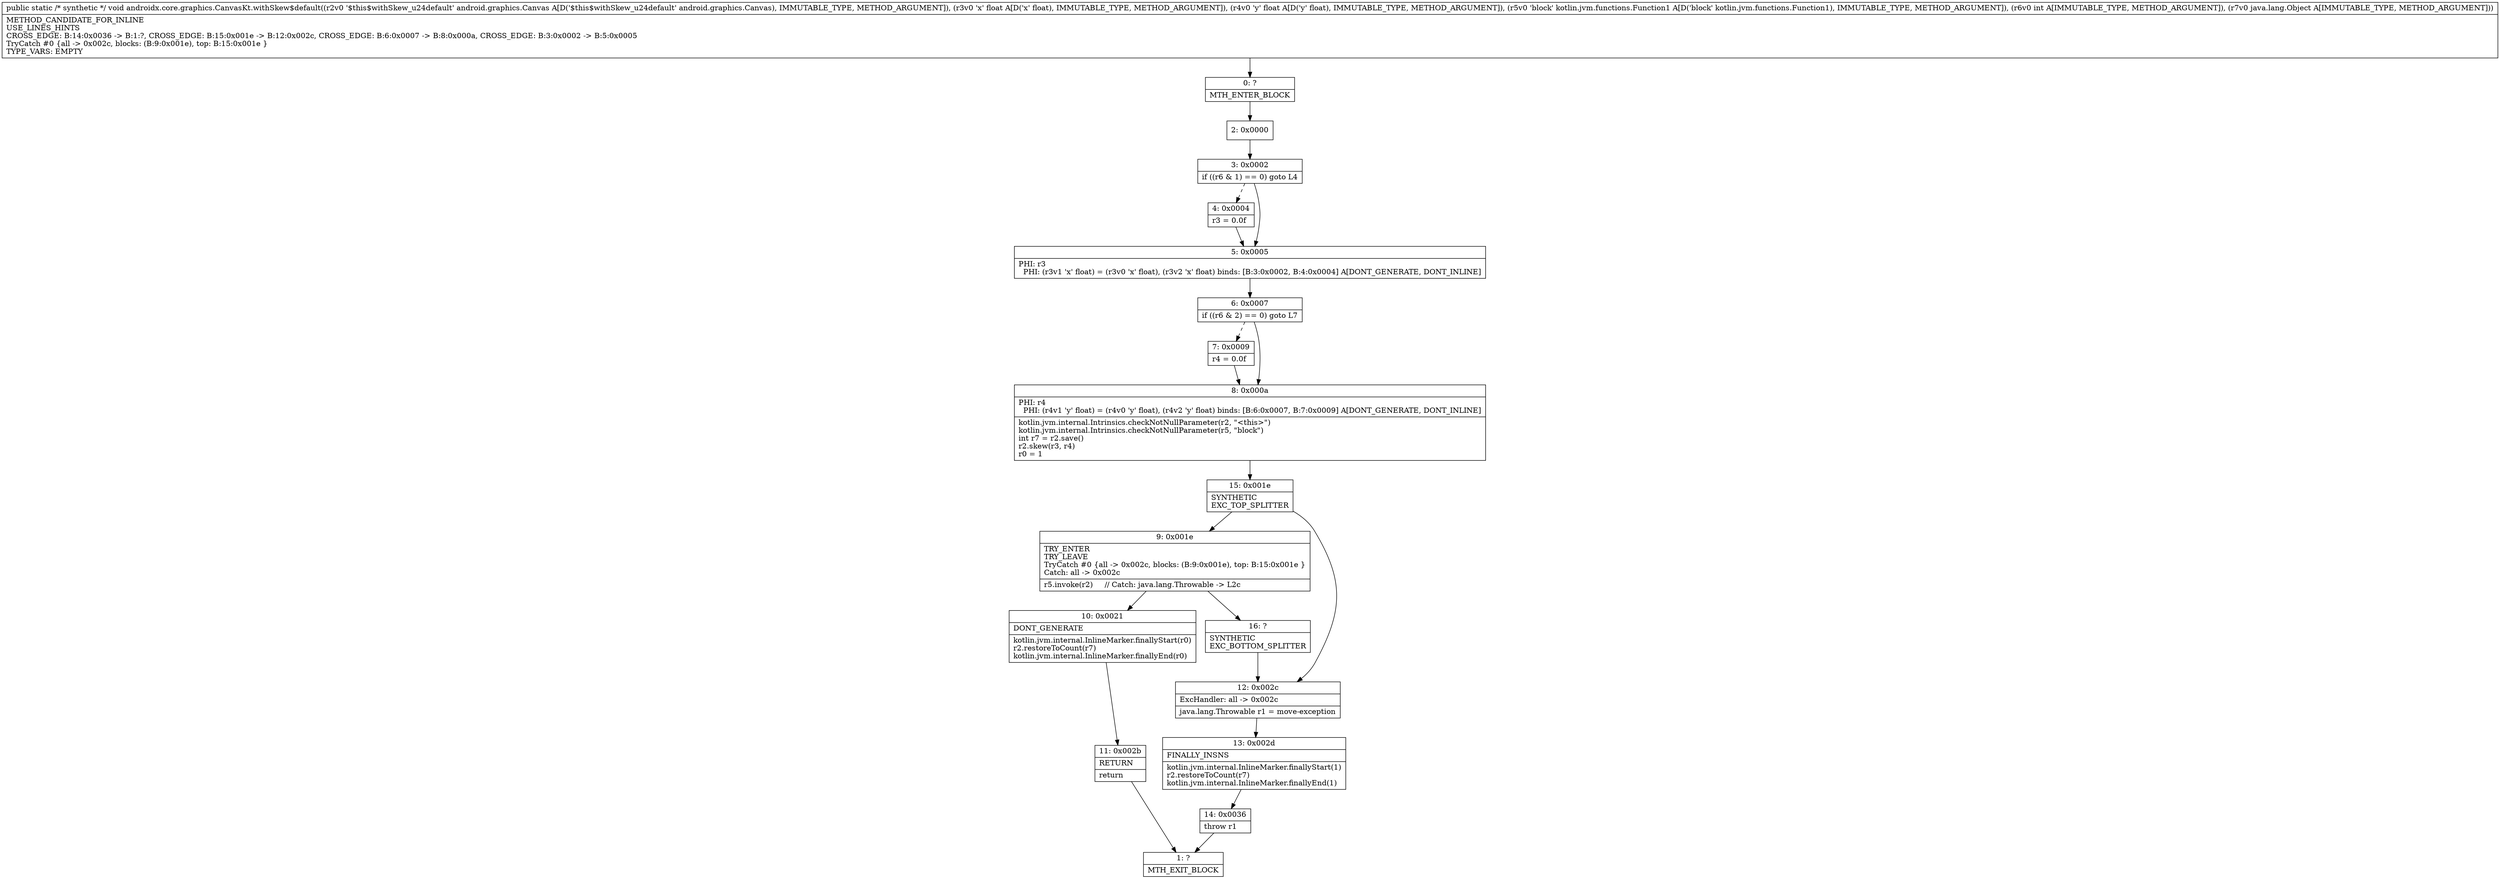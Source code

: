 digraph "CFG forandroidx.core.graphics.CanvasKt.withSkew$default(Landroid\/graphics\/Canvas;FFLkotlin\/jvm\/functions\/Function1;ILjava\/lang\/Object;)V" {
Node_0 [shape=record,label="{0\:\ ?|MTH_ENTER_BLOCK\l}"];
Node_2 [shape=record,label="{2\:\ 0x0000}"];
Node_3 [shape=record,label="{3\:\ 0x0002|if ((r6 & 1) == 0) goto L4\l}"];
Node_4 [shape=record,label="{4\:\ 0x0004|r3 = 0.0f\l}"];
Node_5 [shape=record,label="{5\:\ 0x0005|PHI: r3 \l  PHI: (r3v1 'x' float) = (r3v0 'x' float), (r3v2 'x' float) binds: [B:3:0x0002, B:4:0x0004] A[DONT_GENERATE, DONT_INLINE]\l}"];
Node_6 [shape=record,label="{6\:\ 0x0007|if ((r6 & 2) == 0) goto L7\l}"];
Node_7 [shape=record,label="{7\:\ 0x0009|r4 = 0.0f\l}"];
Node_8 [shape=record,label="{8\:\ 0x000a|PHI: r4 \l  PHI: (r4v1 'y' float) = (r4v0 'y' float), (r4v2 'y' float) binds: [B:6:0x0007, B:7:0x0009] A[DONT_GENERATE, DONT_INLINE]\l|kotlin.jvm.internal.Intrinsics.checkNotNullParameter(r2, \"\<this\>\")\lkotlin.jvm.internal.Intrinsics.checkNotNullParameter(r5, \"block\")\lint r7 = r2.save()\lr2.skew(r3, r4)\lr0 = 1\l}"];
Node_15 [shape=record,label="{15\:\ 0x001e|SYNTHETIC\lEXC_TOP_SPLITTER\l}"];
Node_9 [shape=record,label="{9\:\ 0x001e|TRY_ENTER\lTRY_LEAVE\lTryCatch #0 \{all \-\> 0x002c, blocks: (B:9:0x001e), top: B:15:0x001e \}\lCatch: all \-\> 0x002c\l|r5.invoke(r2)     \/\/ Catch: java.lang.Throwable \-\> L2c\l}"];
Node_10 [shape=record,label="{10\:\ 0x0021|DONT_GENERATE\l|kotlin.jvm.internal.InlineMarker.finallyStart(r0)\lr2.restoreToCount(r7)\lkotlin.jvm.internal.InlineMarker.finallyEnd(r0)\l}"];
Node_11 [shape=record,label="{11\:\ 0x002b|RETURN\l|return\l}"];
Node_1 [shape=record,label="{1\:\ ?|MTH_EXIT_BLOCK\l}"];
Node_16 [shape=record,label="{16\:\ ?|SYNTHETIC\lEXC_BOTTOM_SPLITTER\l}"];
Node_12 [shape=record,label="{12\:\ 0x002c|ExcHandler: all \-\> 0x002c\l|java.lang.Throwable r1 = move\-exception\l}"];
Node_13 [shape=record,label="{13\:\ 0x002d|FINALLY_INSNS\l|kotlin.jvm.internal.InlineMarker.finallyStart(1)\lr2.restoreToCount(r7)\lkotlin.jvm.internal.InlineMarker.finallyEnd(1)\l}"];
Node_14 [shape=record,label="{14\:\ 0x0036|throw r1\l}"];
MethodNode[shape=record,label="{public static \/* synthetic *\/ void androidx.core.graphics.CanvasKt.withSkew$default((r2v0 '$this$withSkew_u24default' android.graphics.Canvas A[D('$this$withSkew_u24default' android.graphics.Canvas), IMMUTABLE_TYPE, METHOD_ARGUMENT]), (r3v0 'x' float A[D('x' float), IMMUTABLE_TYPE, METHOD_ARGUMENT]), (r4v0 'y' float A[D('y' float), IMMUTABLE_TYPE, METHOD_ARGUMENT]), (r5v0 'block' kotlin.jvm.functions.Function1 A[D('block' kotlin.jvm.functions.Function1), IMMUTABLE_TYPE, METHOD_ARGUMENT]), (r6v0 int A[IMMUTABLE_TYPE, METHOD_ARGUMENT]), (r7v0 java.lang.Object A[IMMUTABLE_TYPE, METHOD_ARGUMENT]))  | METHOD_CANDIDATE_FOR_INLINE\lUSE_LINES_HINTS\lCROSS_EDGE: B:14:0x0036 \-\> B:1:?, CROSS_EDGE: B:15:0x001e \-\> B:12:0x002c, CROSS_EDGE: B:6:0x0007 \-\> B:8:0x000a, CROSS_EDGE: B:3:0x0002 \-\> B:5:0x0005\lTryCatch #0 \{all \-\> 0x002c, blocks: (B:9:0x001e), top: B:15:0x001e \}\lTYPE_VARS: EMPTY\l}"];
MethodNode -> Node_0;Node_0 -> Node_2;
Node_2 -> Node_3;
Node_3 -> Node_4[style=dashed];
Node_3 -> Node_5;
Node_4 -> Node_5;
Node_5 -> Node_6;
Node_6 -> Node_7[style=dashed];
Node_6 -> Node_8;
Node_7 -> Node_8;
Node_8 -> Node_15;
Node_15 -> Node_9;
Node_15 -> Node_12;
Node_9 -> Node_10;
Node_9 -> Node_16;
Node_10 -> Node_11;
Node_11 -> Node_1;
Node_16 -> Node_12;
Node_12 -> Node_13;
Node_13 -> Node_14;
Node_14 -> Node_1;
}

